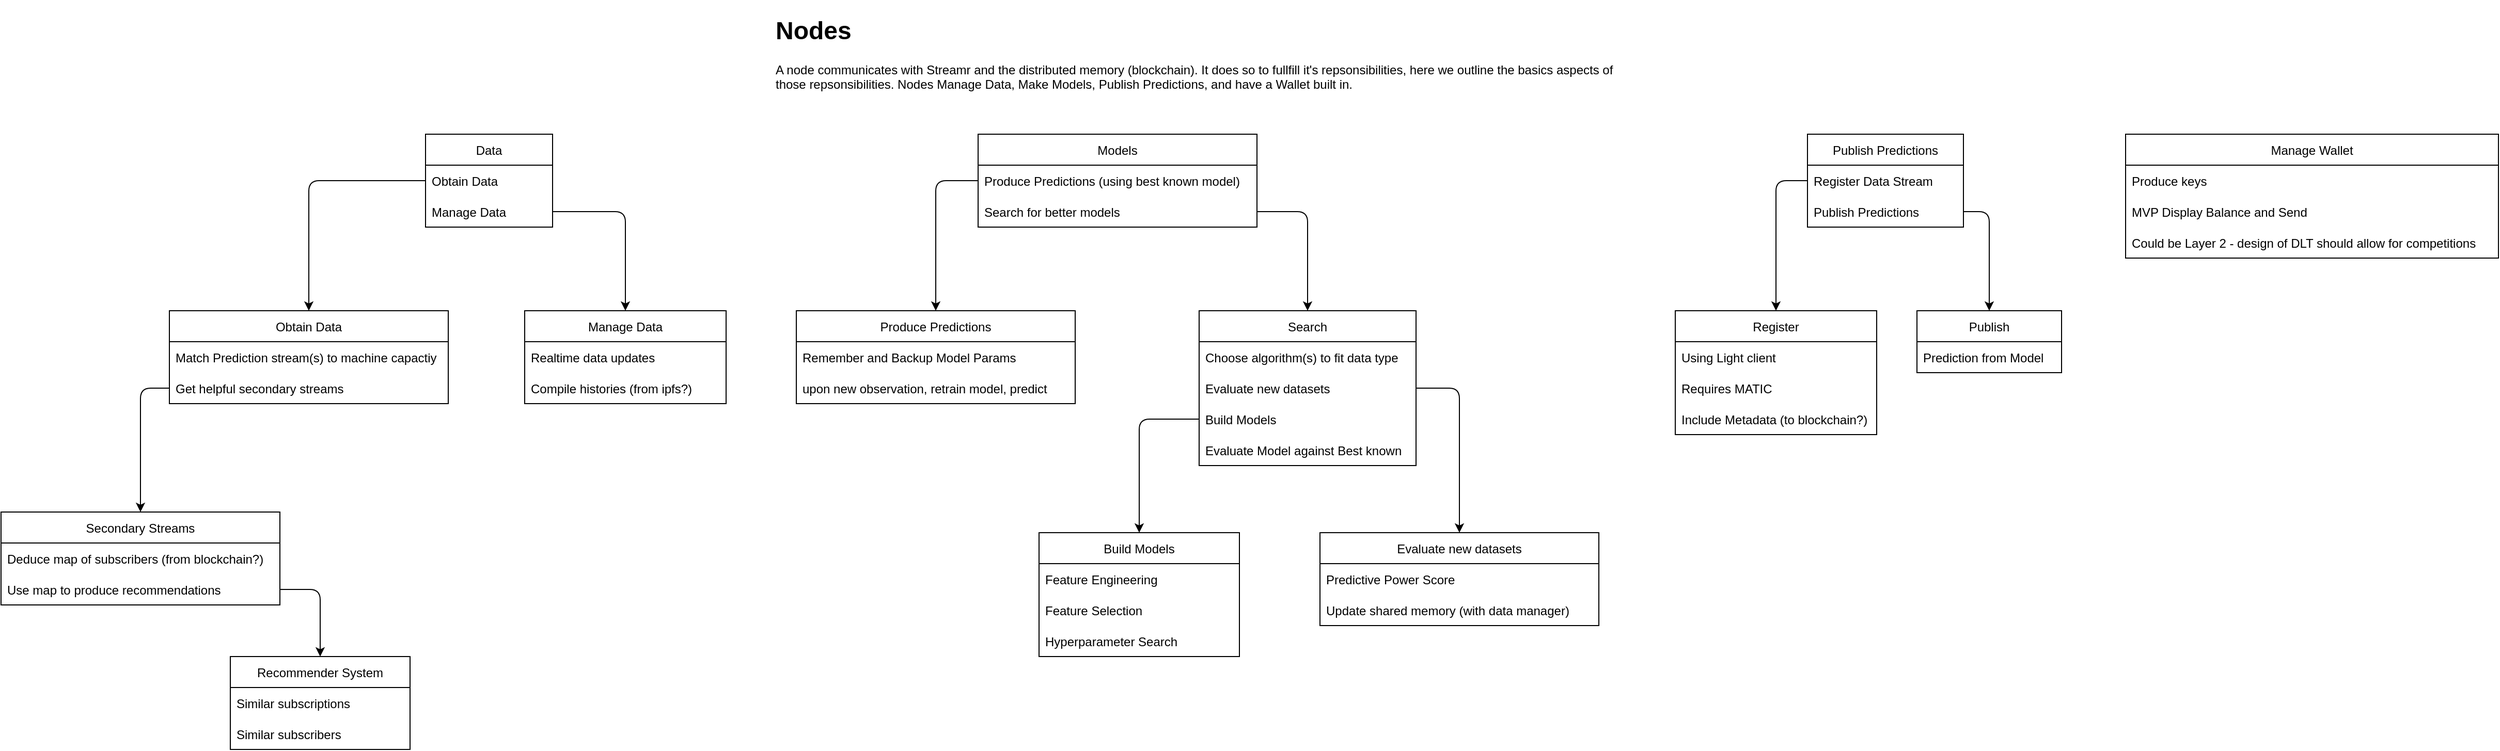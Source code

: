<mxfile>
    <diagram id="1krH252iF2uLtZ3R_uMP" name="Page-1">
        <mxGraphModel dx="2801" dy="472" grid="0" gridSize="10" guides="1" tooltips="1" connect="1" arrows="1" fold="1" page="1" pageScale="1" pageWidth="850" pageHeight="1100" math="0" shadow="0">
            <root>
                <mxCell id="0"/>
                <mxCell id="1" parent="0"/>
                <mxCell id="3" value="&lt;h1&gt;Nodes&lt;/h1&gt;&lt;p&gt;A node communicates with Streamr and the distributed memory (blockchain). It does so to fullfill it's repsonsibilities, here we outline the basics aspects of those repsonsibilities. Nodes Manage Data, Make Models, Publish Predictions, and have a Wallet built in.&lt;/p&gt;" style="text;html=1;strokeColor=none;fillColor=none;spacing=5;spacingTop=-20;whiteSpace=wrap;overflow=hidden;rounded=0;" vertex="1" parent="1">
                    <mxGeometry x="1" y="19" width="848" height="98" as="geometry"/>
                </mxCell>
                <mxCell id="20" value="Data" style="swimlane;fontStyle=0;childLayout=stackLayout;horizontal=1;startSize=30;horizontalStack=0;resizeParent=1;resizeParentMax=0;resizeLast=0;collapsible=1;marginBottom=0;" vertex="1" parent="1">
                    <mxGeometry x="-333" y="139" width="123" height="90" as="geometry"/>
                </mxCell>
                <mxCell id="44" value="Obtain Data" style="text;strokeColor=none;fillColor=none;align=left;verticalAlign=middle;spacingLeft=4;spacingRight=4;overflow=hidden;points=[[0,0.5],[1,0.5]];portConstraint=eastwest;rotatable=0;" vertex="1" parent="20">
                    <mxGeometry y="30" width="123" height="30" as="geometry"/>
                </mxCell>
                <mxCell id="23" value="Manage Data" style="text;strokeColor=none;fillColor=none;align=left;verticalAlign=middle;spacingLeft=4;spacingRight=4;overflow=hidden;points=[[0,0.5],[1,0.5]];portConstraint=eastwest;rotatable=0;" vertex="1" parent="20">
                    <mxGeometry y="60" width="123" height="30" as="geometry"/>
                </mxCell>
                <mxCell id="68" style="edgeStyle=orthogonalEdgeStyle;html=1;exitX=0;exitY=0.5;exitDx=0;exitDy=0;entryX=0.5;entryY=0;entryDx=0;entryDy=0;" edge="1" parent="1" source="58" target="60">
                    <mxGeometry relative="1" as="geometry">
                        <Array as="points">
                            <mxPoint x="161" y="184"/>
                        </Array>
                    </mxGeometry>
                </mxCell>
                <mxCell id="24" value="Models" style="swimlane;fontStyle=0;childLayout=stackLayout;horizontal=1;startSize=30;horizontalStack=0;resizeParent=1;resizeParentMax=0;resizeLast=0;collapsible=1;marginBottom=0;" vertex="1" parent="1">
                    <mxGeometry x="202" y="139" width="270" height="90" as="geometry"/>
                </mxCell>
                <mxCell id="58" value="Produce Predictions (using best known model)" style="text;strokeColor=none;fillColor=none;align=left;verticalAlign=middle;spacingLeft=4;spacingRight=4;overflow=hidden;points=[[0,0.5],[1,0.5]];portConstraint=eastwest;rotatable=0;" vertex="1" parent="24">
                    <mxGeometry y="30" width="270" height="30" as="geometry"/>
                </mxCell>
                <mxCell id="59" value="Search for better models" style="text;strokeColor=none;fillColor=none;align=left;verticalAlign=middle;spacingLeft=4;spacingRight=4;overflow=hidden;points=[[0,0.5],[1,0.5]];portConstraint=eastwest;rotatable=0;" vertex="1" parent="24">
                    <mxGeometry y="60" width="270" height="30" as="geometry"/>
                </mxCell>
                <mxCell id="28" value="Publish Predictions" style="swimlane;fontStyle=0;childLayout=stackLayout;horizontal=1;startSize=30;horizontalStack=0;resizeParent=1;resizeParentMax=0;resizeLast=0;collapsible=1;marginBottom=0;" vertex="1" parent="1">
                    <mxGeometry x="1005" y="139" width="151" height="90" as="geometry"/>
                </mxCell>
                <mxCell id="29" value="Register Data Stream" style="text;strokeColor=none;fillColor=none;align=left;verticalAlign=middle;spacingLeft=4;spacingRight=4;overflow=hidden;points=[[0,0.5],[1,0.5]];portConstraint=eastwest;rotatable=0;" vertex="1" parent="28">
                    <mxGeometry y="30" width="151" height="30" as="geometry"/>
                </mxCell>
                <mxCell id="30" value="Publish Predictions" style="text;strokeColor=none;fillColor=none;align=left;verticalAlign=middle;spacingLeft=4;spacingRight=4;overflow=hidden;points=[[0,0.5],[1,0.5]];portConstraint=eastwest;rotatable=0;" vertex="1" parent="28">
                    <mxGeometry y="60" width="151" height="30" as="geometry"/>
                </mxCell>
                <mxCell id="40" value="Manage Wallet" style="swimlane;fontStyle=0;childLayout=stackLayout;horizontal=1;startSize=30;horizontalStack=0;resizeParent=1;resizeParentMax=0;resizeLast=0;collapsible=1;marginBottom=0;" vertex="1" parent="1">
                    <mxGeometry x="1313" y="139" width="361" height="120" as="geometry"/>
                </mxCell>
                <mxCell id="41" value="Produce keys" style="text;strokeColor=none;fillColor=none;align=left;verticalAlign=middle;spacingLeft=4;spacingRight=4;overflow=hidden;points=[[0,0.5],[1,0.5]];portConstraint=eastwest;rotatable=0;" vertex="1" parent="40">
                    <mxGeometry y="30" width="361" height="30" as="geometry"/>
                </mxCell>
                <mxCell id="42" value="MVP Display Balance and Send" style="text;strokeColor=none;fillColor=none;align=left;verticalAlign=middle;spacingLeft=4;spacingRight=4;overflow=hidden;points=[[0,0.5],[1,0.5]];portConstraint=eastwest;rotatable=0;" vertex="1" parent="40">
                    <mxGeometry y="60" width="361" height="30" as="geometry"/>
                </mxCell>
                <mxCell id="43" value="Could be Layer 2 - design of DLT should allow for competitions" style="text;strokeColor=none;fillColor=none;align=left;verticalAlign=middle;spacingLeft=4;spacingRight=4;overflow=hidden;points=[[0,0.5],[1,0.5]];portConstraint=eastwest;rotatable=0;" vertex="1" parent="40">
                    <mxGeometry y="90" width="361" height="30" as="geometry"/>
                </mxCell>
                <mxCell id="45" value="Obtain Data" style="swimlane;fontStyle=0;childLayout=stackLayout;horizontal=1;startSize=30;horizontalStack=0;resizeParent=1;resizeParentMax=0;resizeLast=0;collapsible=1;marginBottom=0;" vertex="1" parent="1">
                    <mxGeometry x="-581" y="310" width="270" height="90" as="geometry"/>
                </mxCell>
                <mxCell id="48" value="Match Prediction stream(s) to machine capactiy" style="text;strokeColor=none;fillColor=none;align=left;verticalAlign=middle;spacingLeft=4;spacingRight=4;overflow=hidden;points=[[0,0.5],[1,0.5]];portConstraint=eastwest;rotatable=0;" vertex="1" parent="45">
                    <mxGeometry y="30" width="270" height="30" as="geometry"/>
                </mxCell>
                <mxCell id="49" value="Get helpful secondary streams" style="text;strokeColor=none;fillColor=none;align=left;verticalAlign=middle;spacingLeft=4;spacingRight=4;overflow=hidden;points=[[0,0.5],[1,0.5]];portConstraint=eastwest;rotatable=0;" vertex="1" parent="45">
                    <mxGeometry y="60" width="270" height="30" as="geometry"/>
                </mxCell>
                <mxCell id="50" value="Manage Data" style="swimlane;fontStyle=0;childLayout=stackLayout;horizontal=1;startSize=30;horizontalStack=0;resizeParent=1;resizeParentMax=0;resizeLast=0;collapsible=1;marginBottom=0;" vertex="1" parent="1">
                    <mxGeometry x="-237" y="310" width="195" height="90" as="geometry"/>
                </mxCell>
                <mxCell id="51" value="Realtime data updates" style="text;strokeColor=none;fillColor=none;align=left;verticalAlign=middle;spacingLeft=4;spacingRight=4;overflow=hidden;points=[[0,0.5],[1,0.5]];portConstraint=eastwest;rotatable=0;" vertex="1" parent="50">
                    <mxGeometry y="30" width="195" height="30" as="geometry"/>
                </mxCell>
                <mxCell id="52" value="Compile histories (from ipfs?)" style="text;strokeColor=none;fillColor=none;align=left;verticalAlign=middle;spacingLeft=4;spacingRight=4;overflow=hidden;points=[[0,0.5],[1,0.5]];portConstraint=eastwest;rotatable=0;" vertex="1" parent="50">
                    <mxGeometry y="60" width="195" height="30" as="geometry"/>
                </mxCell>
                <mxCell id="60" value="Produce Predictions" style="swimlane;fontStyle=0;childLayout=stackLayout;horizontal=1;startSize=30;horizontalStack=0;resizeParent=1;resizeParentMax=0;resizeLast=0;collapsible=1;marginBottom=0;" vertex="1" parent="1">
                    <mxGeometry x="26" y="310" width="270" height="90" as="geometry"/>
                </mxCell>
                <mxCell id="64" value="Remember and Backup Model Params" style="text;strokeColor=none;fillColor=none;align=left;verticalAlign=middle;spacingLeft=4;spacingRight=4;overflow=hidden;points=[[0,0.5],[1,0.5]];portConstraint=eastwest;rotatable=0;" vertex="1" parent="60">
                    <mxGeometry y="30" width="270" height="30" as="geometry"/>
                </mxCell>
                <mxCell id="63" value="upon new observation, retrain model, predict" style="text;strokeColor=none;fillColor=none;align=left;verticalAlign=middle;spacingLeft=4;spacingRight=4;overflow=hidden;points=[[0,0.5],[1,0.5]];portConstraint=eastwest;rotatable=0;" vertex="1" parent="60">
                    <mxGeometry y="60" width="270" height="30" as="geometry"/>
                </mxCell>
                <mxCell id="70" style="edgeStyle=elbowEdgeStyle;html=1;entryX=0.5;entryY=0;entryDx=0;entryDy=0;exitX=0;exitY=0.5;exitDx=0;exitDy=0;" edge="1" parent="1" source="44" target="45">
                    <mxGeometry relative="1" as="geometry">
                        <mxPoint x="-420" y="184" as="sourcePoint"/>
                        <Array as="points">
                            <mxPoint x="-446" y="252"/>
                        </Array>
                    </mxGeometry>
                </mxCell>
                <mxCell id="71" style="edgeStyle=orthogonalEdgeStyle;html=1;exitX=1;exitY=0.5;exitDx=0;exitDy=0;entryX=0.5;entryY=0;entryDx=0;entryDy=0;" edge="1" parent="1" source="23" target="50">
                    <mxGeometry relative="1" as="geometry">
                        <Array as="points">
                            <mxPoint x="-139" y="214"/>
                        </Array>
                    </mxGeometry>
                </mxCell>
                <mxCell id="72" value="Search" style="swimlane;fontStyle=0;childLayout=stackLayout;horizontal=1;startSize=30;horizontalStack=0;resizeParent=1;resizeParentMax=0;resizeLast=0;collapsible=1;marginBottom=0;" vertex="1" parent="1">
                    <mxGeometry x="416" y="310" width="210" height="150" as="geometry"/>
                </mxCell>
                <mxCell id="74" value="Choose algorithm(s) to fit data type" style="text;strokeColor=none;fillColor=none;align=left;verticalAlign=middle;spacingLeft=4;spacingRight=4;overflow=hidden;points=[[0,0.5],[1,0.5]];portConstraint=eastwest;rotatable=0;" vertex="1" parent="72">
                    <mxGeometry y="30" width="210" height="30" as="geometry"/>
                </mxCell>
                <mxCell id="73" value="Evaluate new datasets" style="text;strokeColor=none;fillColor=none;align=left;verticalAlign=middle;spacingLeft=4;spacingRight=4;overflow=hidden;points=[[0,0.5],[1,0.5]];portConstraint=eastwest;rotatable=0;" vertex="1" parent="72">
                    <mxGeometry y="60" width="210" height="30" as="geometry"/>
                </mxCell>
                <mxCell id="75" value="Build Models" style="text;strokeColor=none;fillColor=none;align=left;verticalAlign=middle;spacingLeft=4;spacingRight=4;overflow=hidden;points=[[0,0.5],[1,0.5]];portConstraint=eastwest;rotatable=0;" vertex="1" parent="72">
                    <mxGeometry y="90" width="210" height="30" as="geometry"/>
                </mxCell>
                <mxCell id="111" value="Evaluate Model against Best known" style="text;strokeColor=none;fillColor=none;align=left;verticalAlign=middle;spacingLeft=4;spacingRight=4;overflow=hidden;points=[[0,0.5],[1,0.5]];portConstraint=eastwest;rotatable=0;" vertex="1" parent="72">
                    <mxGeometry y="120" width="210" height="30" as="geometry"/>
                </mxCell>
                <mxCell id="78" style="edgeStyle=orthogonalEdgeStyle;html=1;" edge="1" parent="1" source="59" target="72">
                    <mxGeometry relative="1" as="geometry"/>
                </mxCell>
                <mxCell id="79" value="Register" style="swimlane;fontStyle=0;childLayout=stackLayout;horizontal=1;startSize=30;horizontalStack=0;resizeParent=1;resizeParentMax=0;resizeLast=0;collapsible=1;marginBottom=0;" vertex="1" parent="1">
                    <mxGeometry x="877" y="310" width="195" height="120" as="geometry"/>
                </mxCell>
                <mxCell id="80" value="Using Light client " style="text;strokeColor=none;fillColor=none;align=left;verticalAlign=middle;spacingLeft=4;spacingRight=4;overflow=hidden;points=[[0,0.5],[1,0.5]];portConstraint=eastwest;rotatable=0;" vertex="1" parent="79">
                    <mxGeometry y="30" width="195" height="30" as="geometry"/>
                </mxCell>
                <mxCell id="81" value="Requires MATIC" style="text;strokeColor=none;fillColor=none;align=left;verticalAlign=middle;spacingLeft=4;spacingRight=4;overflow=hidden;points=[[0,0.5],[1,0.5]];portConstraint=eastwest;rotatable=0;" vertex="1" parent="79">
                    <mxGeometry y="60" width="195" height="30" as="geometry"/>
                </mxCell>
                <mxCell id="83" value="Include Metadata (to blockchain?)" style="text;strokeColor=none;fillColor=none;align=left;verticalAlign=middle;spacingLeft=4;spacingRight=4;overflow=hidden;points=[[0,0.5],[1,0.5]];portConstraint=eastwest;rotatable=0;" vertex="1" parent="79">
                    <mxGeometry y="90" width="195" height="30" as="geometry"/>
                </mxCell>
                <mxCell id="82" style="edgeStyle=orthogonalEdgeStyle;html=1;entryX=0.5;entryY=0;entryDx=0;entryDy=0;" edge="1" parent="1" source="29" target="79">
                    <mxGeometry relative="1" as="geometry"/>
                </mxCell>
                <mxCell id="84" value="Publish" style="swimlane;fontStyle=0;childLayout=stackLayout;horizontal=1;startSize=30;horizontalStack=0;resizeParent=1;resizeParentMax=0;resizeLast=0;collapsible=1;marginBottom=0;" vertex="1" parent="1">
                    <mxGeometry x="1111" y="310" width="140" height="60" as="geometry"/>
                </mxCell>
                <mxCell id="86" value="Prediction from Model" style="text;strokeColor=none;fillColor=none;align=left;verticalAlign=middle;spacingLeft=4;spacingRight=4;overflow=hidden;points=[[0,0.5],[1,0.5]];portConstraint=eastwest;rotatable=0;" vertex="1" parent="84">
                    <mxGeometry y="30" width="140" height="30" as="geometry"/>
                </mxCell>
                <mxCell id="88" style="edgeStyle=orthogonalEdgeStyle;html=1;entryX=0.5;entryY=0;entryDx=0;entryDy=0;" edge="1" parent="1" source="30" target="84">
                    <mxGeometry relative="1" as="geometry"/>
                </mxCell>
                <mxCell id="89" value="Secondary Streams" style="swimlane;fontStyle=0;childLayout=stackLayout;horizontal=1;startSize=30;horizontalStack=0;resizeParent=1;resizeParentMax=0;resizeLast=0;collapsible=1;marginBottom=0;" vertex="1" parent="1">
                    <mxGeometry x="-744" y="505" width="270" height="90" as="geometry"/>
                </mxCell>
                <mxCell id="90" value="Deduce map of subscribers (from blockchain?)" style="text;strokeColor=none;fillColor=none;align=left;verticalAlign=middle;spacingLeft=4;spacingRight=4;overflow=hidden;points=[[0,0.5],[1,0.5]];portConstraint=eastwest;rotatable=0;" vertex="1" parent="89">
                    <mxGeometry y="30" width="270" height="30" as="geometry"/>
                </mxCell>
                <mxCell id="91" value="Use map to produce recommendations" style="text;strokeColor=none;fillColor=none;align=left;verticalAlign=middle;spacingLeft=4;spacingRight=4;overflow=hidden;points=[[0,0.5],[1,0.5]];portConstraint=eastwest;rotatable=0;" vertex="1" parent="89">
                    <mxGeometry y="60" width="270" height="30" as="geometry"/>
                </mxCell>
                <mxCell id="92" style="edgeStyle=orthogonalEdgeStyle;html=1;" edge="1" parent="1" source="49" target="89">
                    <mxGeometry relative="1" as="geometry"/>
                </mxCell>
                <mxCell id="93" value="Recommender System" style="swimlane;fontStyle=0;childLayout=stackLayout;horizontal=1;startSize=30;horizontalStack=0;resizeParent=1;resizeParentMax=0;resizeLast=0;collapsible=1;marginBottom=0;" vertex="1" parent="1">
                    <mxGeometry x="-522" y="645" width="174" height="90" as="geometry"/>
                </mxCell>
                <mxCell id="94" value="Similar subscriptions" style="text;strokeColor=none;fillColor=none;align=left;verticalAlign=middle;spacingLeft=4;spacingRight=4;overflow=hidden;points=[[0,0.5],[1,0.5]];portConstraint=eastwest;rotatable=0;" vertex="1" parent="93">
                    <mxGeometry y="30" width="174" height="30" as="geometry"/>
                </mxCell>
                <mxCell id="95" value="Similar subscribers" style="text;strokeColor=none;fillColor=none;align=left;verticalAlign=middle;spacingLeft=4;spacingRight=4;overflow=hidden;points=[[0,0.5],[1,0.5]];portConstraint=eastwest;rotatable=0;" vertex="1" parent="93">
                    <mxGeometry y="60" width="174" height="30" as="geometry"/>
                </mxCell>
                <mxCell id="96" style="edgeStyle=orthogonalEdgeStyle;html=1;entryX=0.5;entryY=0;entryDx=0;entryDy=0;" edge="1" parent="1" source="91" target="93">
                    <mxGeometry relative="1" as="geometry"/>
                </mxCell>
                <mxCell id="97" value="Evaluate new datasets" style="swimlane;fontStyle=0;childLayout=stackLayout;horizontal=1;startSize=30;horizontalStack=0;resizeParent=1;resizeParentMax=0;resizeLast=0;collapsible=1;marginBottom=0;" vertex="1" parent="1">
                    <mxGeometry x="533" y="525" width="270" height="90" as="geometry"/>
                </mxCell>
                <mxCell id="99" value="Predictive Power Score" style="text;strokeColor=none;fillColor=none;align=left;verticalAlign=middle;spacingLeft=4;spacingRight=4;overflow=hidden;points=[[0,0.5],[1,0.5]];portConstraint=eastwest;rotatable=0;" vertex="1" parent="97">
                    <mxGeometry y="30" width="270" height="30" as="geometry"/>
                </mxCell>
                <mxCell id="98" value="Update shared memory (with data manager)" style="text;strokeColor=none;fillColor=none;align=left;verticalAlign=middle;spacingLeft=4;spacingRight=4;overflow=hidden;points=[[0,0.5],[1,0.5]];portConstraint=eastwest;rotatable=0;" vertex="1" parent="97">
                    <mxGeometry y="60" width="270" height="30" as="geometry"/>
                </mxCell>
                <mxCell id="103" value="Build Models" style="swimlane;fontStyle=0;childLayout=stackLayout;horizontal=1;startSize=30;horizontalStack=0;resizeParent=1;resizeParentMax=0;resizeLast=0;collapsible=1;marginBottom=0;" vertex="1" parent="1">
                    <mxGeometry x="261" y="525" width="194" height="120" as="geometry"/>
                </mxCell>
                <mxCell id="106" value="Feature Engineering" style="text;strokeColor=none;fillColor=none;align=left;verticalAlign=middle;spacingLeft=4;spacingRight=4;overflow=hidden;points=[[0,0.5],[1,0.5]];portConstraint=eastwest;rotatable=0;" vertex="1" parent="103">
                    <mxGeometry y="30" width="194" height="30" as="geometry"/>
                </mxCell>
                <mxCell id="107" value="Feature Selection" style="text;strokeColor=none;fillColor=none;align=left;verticalAlign=middle;spacingLeft=4;spacingRight=4;overflow=hidden;points=[[0,0.5],[1,0.5]];portConstraint=eastwest;rotatable=0;" vertex="1" parent="103">
                    <mxGeometry y="60" width="194" height="30" as="geometry"/>
                </mxCell>
                <mxCell id="108" value="Hyperparameter Search" style="text;strokeColor=none;fillColor=none;align=left;verticalAlign=middle;spacingLeft=4;spacingRight=4;overflow=hidden;points=[[0,0.5],[1,0.5]];portConstraint=eastwest;rotatable=0;" vertex="1" parent="103">
                    <mxGeometry y="90" width="194" height="30" as="geometry"/>
                </mxCell>
                <mxCell id="109" style="edgeStyle=orthogonalEdgeStyle;html=1;" edge="1" parent="1" source="75" target="103">
                    <mxGeometry relative="1" as="geometry"/>
                </mxCell>
                <mxCell id="112" style="edgeStyle=orthogonalEdgeStyle;html=1;" edge="1" parent="1" source="73" target="97">
                    <mxGeometry relative="1" as="geometry"/>
                </mxCell>
            </root>
        </mxGraphModel>
    </diagram>
</mxfile>